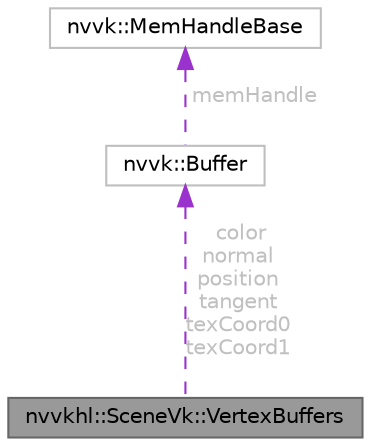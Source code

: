 digraph "nvvkhl::SceneVk::VertexBuffers"
{
 // LATEX_PDF_SIZE
  bgcolor="transparent";
  edge [fontname=Helvetica,fontsize=10,labelfontname=Helvetica,labelfontsize=10];
  node [fontname=Helvetica,fontsize=10,shape=box,height=0.2,width=0.4];
  Node1 [id="Node000001",label="nvvkhl::SceneVk::VertexBuffers",height=0.2,width=0.4,color="gray40", fillcolor="grey60", style="filled", fontcolor="black",tooltip=" "];
  Node2 -> Node1 [id="edge1_Node000001_Node000002",dir="back",color="darkorchid3",style="dashed",tooltip=" ",label=" color\nnormal\nposition\ntangent\ntexCoord0\ntexCoord1",fontcolor="grey" ];
  Node2 [id="Node000002",label="nvvk::Buffer",height=0.2,width=0.4,color="grey75", fillcolor="white", style="filled",URL="$structnvvk_1_1_buffer.html",tooltip=" "];
  Node3 -> Node2 [id="edge2_Node000002_Node000003",dir="back",color="darkorchid3",style="dashed",tooltip=" ",label=" memHandle",fontcolor="grey" ];
  Node3 [id="Node000003",label="nvvk::MemHandleBase",height=0.2,width=0.4,color="grey75", fillcolor="white", style="filled",URL="$classnvvk_1_1_mem_handle_base.html",tooltip=" "];
}
